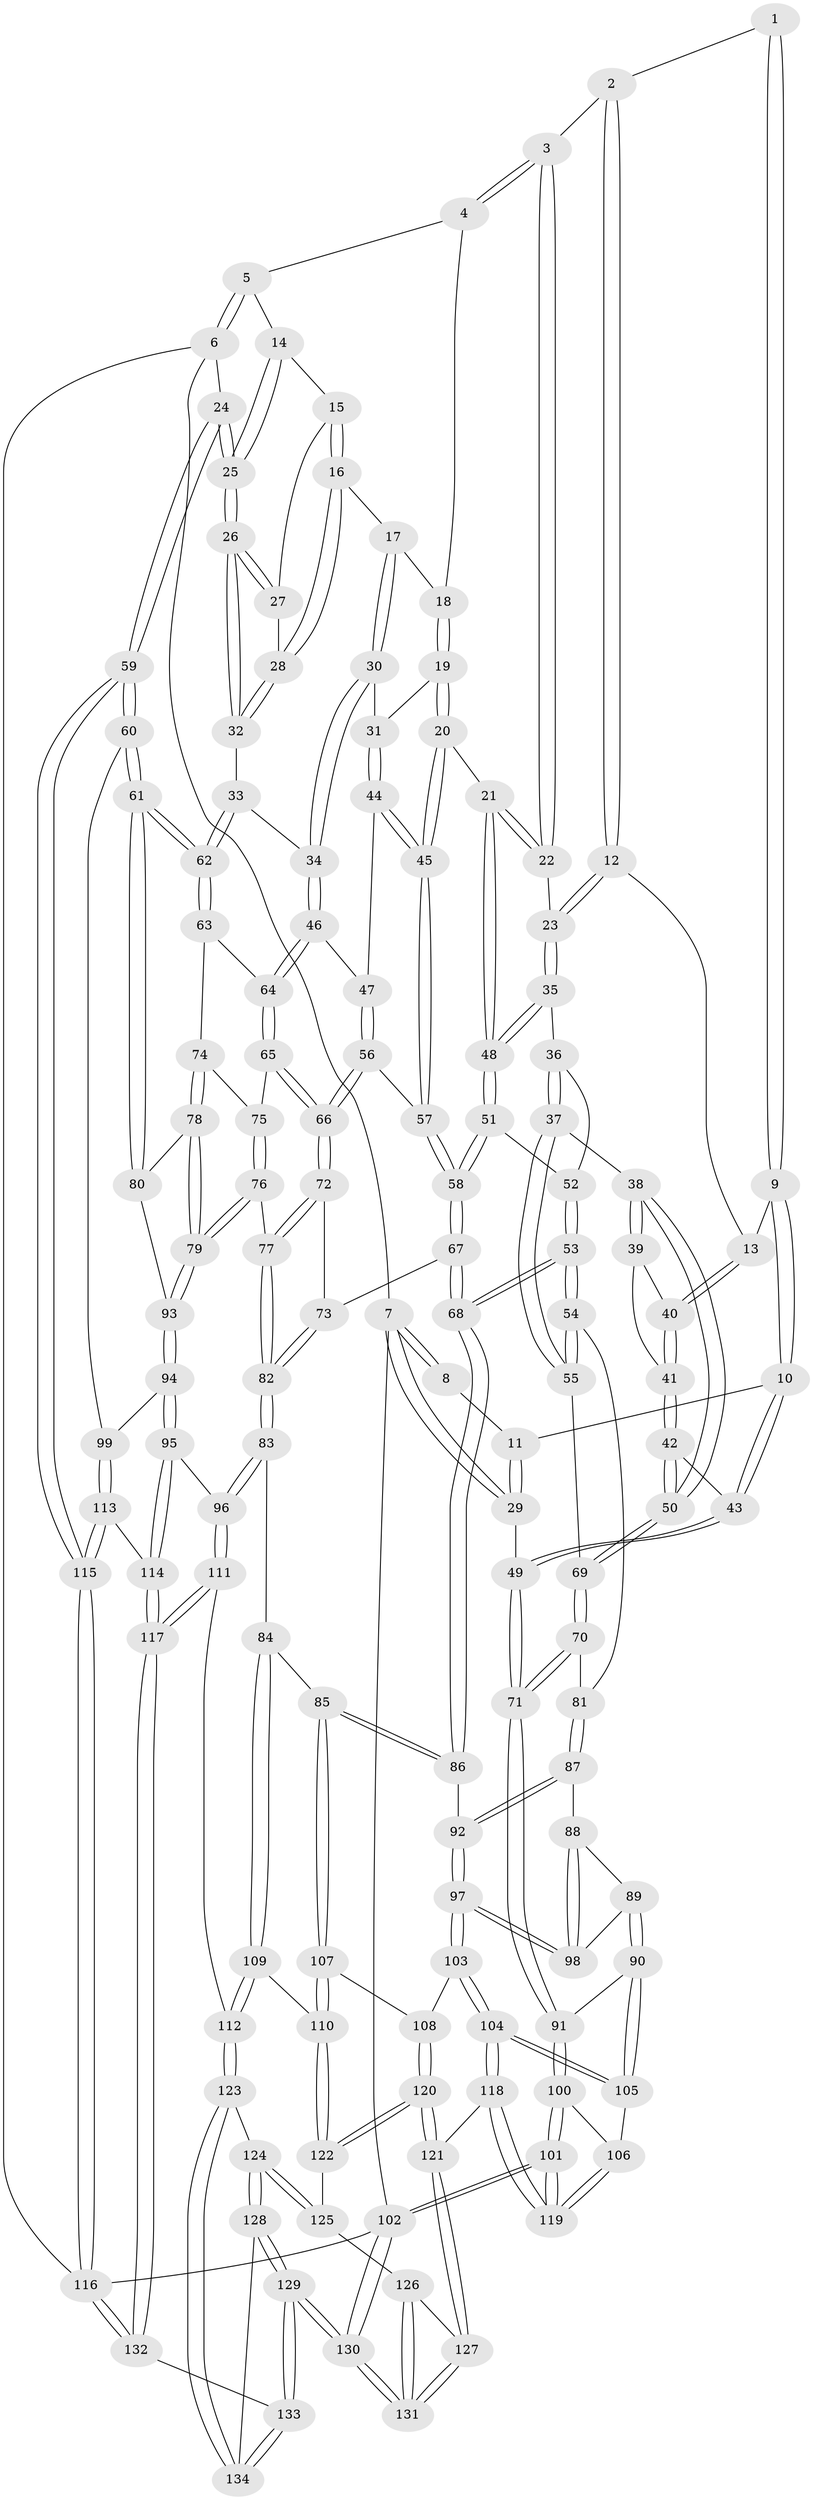// coarse degree distribution, {3: 0.13978494623655913, 4: 0.43010752688172044, 5: 0.3118279569892473, 6: 0.10752688172043011, 8: 0.010752688172043012}
// Generated by graph-tools (version 1.1) at 2025/52/02/27/25 19:52:40]
// undirected, 134 vertices, 332 edges
graph export_dot {
graph [start="1"]
  node [color=gray90,style=filled];
  1 [pos="+0.2824156553173287+0"];
  2 [pos="+0.48881596391887167+0"];
  3 [pos="+0.609110048382394+0"];
  4 [pos="+0.6235939493408003+0"];
  5 [pos="+1+0"];
  6 [pos="+1+0"];
  7 [pos="+0+0"];
  8 [pos="+0.17420576410170757+0"];
  9 [pos="+0.298471127125535+0.1216779936700491"];
  10 [pos="+0.22564082083457865+0.14553719127103182"];
  11 [pos="+0.14879611788167416+0.07648543977779346"];
  12 [pos="+0.3485507065452912+0.11878399794958286"];
  13 [pos="+0.3126034884856737+0.12425897447462698"];
  14 [pos="+0.9212396031807373+0.06691829550874376"];
  15 [pos="+0.9055860712881295+0.07864066708013175"];
  16 [pos="+0.8612629989530729+0.10252337428316424"];
  17 [pos="+0.848970610906995+0.103232615407373"];
  18 [pos="+0.65916113376974+0"];
  19 [pos="+0.7378532505453963+0.16369060721893333"];
  20 [pos="+0.6443755483642005+0.20134746646029342"];
  21 [pos="+0.6403749590346397+0.19996224266802354"];
  22 [pos="+0.5824411864997567+0"];
  23 [pos="+0.45418193863812023+0.15157045504307654"];
  24 [pos="+1+0.15156946371143154"];
  25 [pos="+1+0.15501207003860962"];
  26 [pos="+1+0.16391640677039274"];
  27 [pos="+0.9600320169724723+0.1420326300470185"];
  28 [pos="+0.9263909254338326+0.18224675962908304"];
  29 [pos="+0+0.22571374245366735"];
  30 [pos="+0.8483273264643467+0.10414402114551662"];
  31 [pos="+0.7718528919865675+0.16616918442178394"];
  32 [pos="+0.9503299121466259+0.22991816043176544"];
  33 [pos="+0.9246608308870033+0.2613291707616488"];
  34 [pos="+0.865850645656852+0.2665904231116631"];
  35 [pos="+0.45694969805631397+0.1605729645014021"];
  36 [pos="+0.4431455960332819+0.22352932438550024"];
  37 [pos="+0.4079228717523285+0.27260039469531566"];
  38 [pos="+0.37348674719890795+0.2581498717664836"];
  39 [pos="+0.34585854671286675+0.22984273142303088"];
  40 [pos="+0.33550539141563857+0.20230672140244232"];
  41 [pos="+0.2763885561705039+0.24675636855405653"];
  42 [pos="+0.2230532473477168+0.26306137766447235"];
  43 [pos="+0.21289282861238812+0.20509184568535924"];
  44 [pos="+0.7945141286778317+0.23728770687686646"];
  45 [pos="+0.664520968486224+0.23184958769916536"];
  46 [pos="+0.8595076456356704+0.2696425623057839"];
  47 [pos="+0.798361507975386+0.24560642228319773"];
  48 [pos="+0.6069619333207492+0.21637199078877772"];
  49 [pos="+0+0.2522725869865948"];
  50 [pos="+0.22306854835807782+0.301041361519778"];
  51 [pos="+0.5660341705924556+0.2848288926744647"];
  52 [pos="+0.5093985353632264+0.2653509052770044"];
  53 [pos="+0.43871773868817177+0.3826621000609694"];
  54 [pos="+0.42521860515564885+0.36020380350187947"];
  55 [pos="+0.4096575256132609+0.32312988719617886"];
  56 [pos="+0.7139221455264574+0.3159069218297394"];
  57 [pos="+0.7053393471150692+0.30685361925537535"];
  58 [pos="+0.5635987516134187+0.33459635510422064"];
  59 [pos="+1+0.5014938808309068"];
  60 [pos="+1+0.500281669806608"];
  61 [pos="+1+0.49980037355359413"];
  62 [pos="+0.9782657331360057+0.37632951008660787"];
  63 [pos="+0.8560852065513356+0.3710300711184233"];
  64 [pos="+0.8447678421123369+0.3174903802356613"];
  65 [pos="+0.7234576268932589+0.34534140629826443"];
  66 [pos="+0.7209129325560822+0.34468141639575844"];
  67 [pos="+0.5547460285803858+0.3624308981536894"];
  68 [pos="+0.46489583935154843+0.4338215626842352"];
  69 [pos="+0.2182150576436948+0.3243320824398358"];
  70 [pos="+0.21578352638722662+0.3291185059666119"];
  71 [pos="+0+0.36338866722487967"];
  72 [pos="+0.7127264992910476+0.3578983158600729"];
  73 [pos="+0.6366261279080303+0.38992211095951784"];
  74 [pos="+0.8481418022688431+0.38365000459239174"];
  75 [pos="+0.7815911445637317+0.3842956058372799"];
  76 [pos="+0.7861769576026629+0.4630462658132055"];
  77 [pos="+0.7217429441878137+0.46247549091656504"];
  78 [pos="+0.8492337679406177+0.41633692118788335"];
  79 [pos="+0.8034911392253018+0.4708341023673536"];
  80 [pos="+0.9142937873356936+0.4617640417535475"];
  81 [pos="+0.2325433729678189+0.3752000222796596"];
  82 [pos="+0.652275170980274+0.5337425199716802"];
  83 [pos="+0.6398394348212292+0.5582178240601968"];
  84 [pos="+0.5011563361689263+0.5625398501092562"];
  85 [pos="+0.448567715001685+0.5295969300518842"];
  86 [pos="+0.44765143695460896+0.5287405194417278"];
  87 [pos="+0.2430413101587351+0.42403789312970147"];
  88 [pos="+0.2339917383846839+0.4343220692259233"];
  89 [pos="+0.14124377898969126+0.5046263171935647"];
  90 [pos="+0.10541217616540645+0.5178117988413322"];
  91 [pos="+0+0.39792797877749053"];
  92 [pos="+0.4425315156450391+0.5292104352680114"];
  93 [pos="+0.819091861985204+0.5018034929419893"];
  94 [pos="+0.8261573664797747+0.6159554434141954"];
  95 [pos="+0.7788843283089731+0.6549355443970823"];
  96 [pos="+0.7600022649806963+0.6569091140153875"];
  97 [pos="+0.2849759372756333+0.6230374428643923"];
  98 [pos="+0.24283626291214652+0.5649292258348058"];
  99 [pos="+0.9726310861880291+0.5853297306363237"];
  100 [pos="+0+0.5920688194372427"];
  101 [pos="+0+1"];
  102 [pos="+0+1"];
  103 [pos="+0.23931094462194735+0.6811085336078446"];
  104 [pos="+0.1704425140759723+0.6947840682586998"];
  105 [pos="+0.15830185294702112+0.6881147867101357"];
  106 [pos="+0.07919185013353254+0.6966374949264483"];
  107 [pos="+0.3725885674934472+0.779777330253476"];
  108 [pos="+0.2919883650127704+0.7376836297281456"];
  109 [pos="+0.536639351540495+0.7937166749202794"];
  110 [pos="+0.392829188599937+0.805867152150475"];
  111 [pos="+0.666830629761044+0.801204615777472"];
  112 [pos="+0.5529493584429097+0.8075928414987005"];
  113 [pos="+0.9397972196313594+0.8212105325573723"];
  114 [pos="+0.9151262381204261+0.8252165819700469"];
  115 [pos="+1+0.8947955450028499"];
  116 [pos="+1+1"];
  117 [pos="+0.790642272744376+0.9705587551075009"];
  118 [pos="+0.15400039593582077+0.8565065341329428"];
  119 [pos="+0+0.9020398057552577"];
  120 [pos="+0.24880679158532706+0.8844111786479206"];
  121 [pos="+0.21677456427841535+0.9086893571450141"];
  122 [pos="+0.37456860426471383+0.8444601010260583"];
  123 [pos="+0.5364738545109337+0.903618001886152"];
  124 [pos="+0.4152500504262822+0.9254825849459652"];
  125 [pos="+0.38011905989442174+0.8745845146661568"];
  126 [pos="+0.36110725180334863+0.9044426560897932"];
  127 [pos="+0.22294684612050217+0.9374042174255279"];
  128 [pos="+0.4080814534175182+0.9825643287651264"];
  129 [pos="+0.29127789348005023+1"];
  130 [pos="+0.263192368076603+1"];
  131 [pos="+0.25404341031021005+1"];
  132 [pos="+0.7747210455730303+1"];
  133 [pos="+0.6326488050008222+1"];
  134 [pos="+0.5427923144762535+0.9407647175056851"];
  1 -- 2;
  1 -- 9;
  1 -- 9;
  2 -- 3;
  2 -- 12;
  2 -- 12;
  3 -- 4;
  3 -- 4;
  3 -- 22;
  3 -- 22;
  4 -- 5;
  4 -- 18;
  5 -- 6;
  5 -- 6;
  5 -- 14;
  6 -- 7;
  6 -- 24;
  6 -- 116;
  7 -- 8;
  7 -- 8;
  7 -- 29;
  7 -- 29;
  7 -- 102;
  8 -- 11;
  9 -- 10;
  9 -- 10;
  9 -- 13;
  10 -- 11;
  10 -- 43;
  10 -- 43;
  11 -- 29;
  11 -- 29;
  12 -- 13;
  12 -- 23;
  12 -- 23;
  13 -- 40;
  13 -- 40;
  14 -- 15;
  14 -- 25;
  14 -- 25;
  15 -- 16;
  15 -- 16;
  15 -- 27;
  16 -- 17;
  16 -- 28;
  16 -- 28;
  17 -- 18;
  17 -- 30;
  17 -- 30;
  18 -- 19;
  18 -- 19;
  19 -- 20;
  19 -- 20;
  19 -- 31;
  20 -- 21;
  20 -- 45;
  20 -- 45;
  21 -- 22;
  21 -- 22;
  21 -- 48;
  21 -- 48;
  22 -- 23;
  23 -- 35;
  23 -- 35;
  24 -- 25;
  24 -- 25;
  24 -- 59;
  24 -- 59;
  25 -- 26;
  25 -- 26;
  26 -- 27;
  26 -- 27;
  26 -- 32;
  26 -- 32;
  27 -- 28;
  28 -- 32;
  28 -- 32;
  29 -- 49;
  30 -- 31;
  30 -- 34;
  30 -- 34;
  31 -- 44;
  31 -- 44;
  32 -- 33;
  33 -- 34;
  33 -- 62;
  33 -- 62;
  34 -- 46;
  34 -- 46;
  35 -- 36;
  35 -- 48;
  35 -- 48;
  36 -- 37;
  36 -- 37;
  36 -- 52;
  37 -- 38;
  37 -- 55;
  37 -- 55;
  38 -- 39;
  38 -- 39;
  38 -- 50;
  38 -- 50;
  39 -- 40;
  39 -- 41;
  40 -- 41;
  40 -- 41;
  41 -- 42;
  41 -- 42;
  42 -- 43;
  42 -- 50;
  42 -- 50;
  43 -- 49;
  43 -- 49;
  44 -- 45;
  44 -- 45;
  44 -- 47;
  45 -- 57;
  45 -- 57;
  46 -- 47;
  46 -- 64;
  46 -- 64;
  47 -- 56;
  47 -- 56;
  48 -- 51;
  48 -- 51;
  49 -- 71;
  49 -- 71;
  50 -- 69;
  50 -- 69;
  51 -- 52;
  51 -- 58;
  51 -- 58;
  52 -- 53;
  52 -- 53;
  53 -- 54;
  53 -- 54;
  53 -- 68;
  53 -- 68;
  54 -- 55;
  54 -- 55;
  54 -- 81;
  55 -- 69;
  56 -- 57;
  56 -- 66;
  56 -- 66;
  57 -- 58;
  57 -- 58;
  58 -- 67;
  58 -- 67;
  59 -- 60;
  59 -- 60;
  59 -- 115;
  59 -- 115;
  60 -- 61;
  60 -- 61;
  60 -- 99;
  61 -- 62;
  61 -- 62;
  61 -- 80;
  61 -- 80;
  62 -- 63;
  62 -- 63;
  63 -- 64;
  63 -- 74;
  64 -- 65;
  64 -- 65;
  65 -- 66;
  65 -- 66;
  65 -- 75;
  66 -- 72;
  66 -- 72;
  67 -- 68;
  67 -- 68;
  67 -- 73;
  68 -- 86;
  68 -- 86;
  69 -- 70;
  69 -- 70;
  70 -- 71;
  70 -- 71;
  70 -- 81;
  71 -- 91;
  71 -- 91;
  72 -- 73;
  72 -- 77;
  72 -- 77;
  73 -- 82;
  73 -- 82;
  74 -- 75;
  74 -- 78;
  74 -- 78;
  75 -- 76;
  75 -- 76;
  76 -- 77;
  76 -- 79;
  76 -- 79;
  77 -- 82;
  77 -- 82;
  78 -- 79;
  78 -- 79;
  78 -- 80;
  79 -- 93;
  79 -- 93;
  80 -- 93;
  81 -- 87;
  81 -- 87;
  82 -- 83;
  82 -- 83;
  83 -- 84;
  83 -- 96;
  83 -- 96;
  84 -- 85;
  84 -- 109;
  84 -- 109;
  85 -- 86;
  85 -- 86;
  85 -- 107;
  85 -- 107;
  86 -- 92;
  87 -- 88;
  87 -- 92;
  87 -- 92;
  88 -- 89;
  88 -- 98;
  88 -- 98;
  89 -- 90;
  89 -- 90;
  89 -- 98;
  90 -- 91;
  90 -- 105;
  90 -- 105;
  91 -- 100;
  91 -- 100;
  92 -- 97;
  92 -- 97;
  93 -- 94;
  93 -- 94;
  94 -- 95;
  94 -- 95;
  94 -- 99;
  95 -- 96;
  95 -- 114;
  95 -- 114;
  96 -- 111;
  96 -- 111;
  97 -- 98;
  97 -- 98;
  97 -- 103;
  97 -- 103;
  99 -- 113;
  99 -- 113;
  100 -- 101;
  100 -- 101;
  100 -- 106;
  101 -- 102;
  101 -- 102;
  101 -- 119;
  101 -- 119;
  102 -- 130;
  102 -- 130;
  102 -- 116;
  103 -- 104;
  103 -- 104;
  103 -- 108;
  104 -- 105;
  104 -- 105;
  104 -- 118;
  104 -- 118;
  105 -- 106;
  106 -- 119;
  106 -- 119;
  107 -- 108;
  107 -- 110;
  107 -- 110;
  108 -- 120;
  108 -- 120;
  109 -- 110;
  109 -- 112;
  109 -- 112;
  110 -- 122;
  110 -- 122;
  111 -- 112;
  111 -- 117;
  111 -- 117;
  112 -- 123;
  112 -- 123;
  113 -- 114;
  113 -- 115;
  113 -- 115;
  114 -- 117;
  114 -- 117;
  115 -- 116;
  115 -- 116;
  116 -- 132;
  116 -- 132;
  117 -- 132;
  117 -- 132;
  118 -- 119;
  118 -- 119;
  118 -- 121;
  120 -- 121;
  120 -- 121;
  120 -- 122;
  120 -- 122;
  121 -- 127;
  121 -- 127;
  122 -- 125;
  123 -- 124;
  123 -- 134;
  123 -- 134;
  124 -- 125;
  124 -- 125;
  124 -- 128;
  124 -- 128;
  125 -- 126;
  126 -- 127;
  126 -- 131;
  126 -- 131;
  127 -- 131;
  127 -- 131;
  128 -- 129;
  128 -- 129;
  128 -- 134;
  129 -- 130;
  129 -- 130;
  129 -- 133;
  129 -- 133;
  130 -- 131;
  130 -- 131;
  132 -- 133;
  133 -- 134;
  133 -- 134;
}
